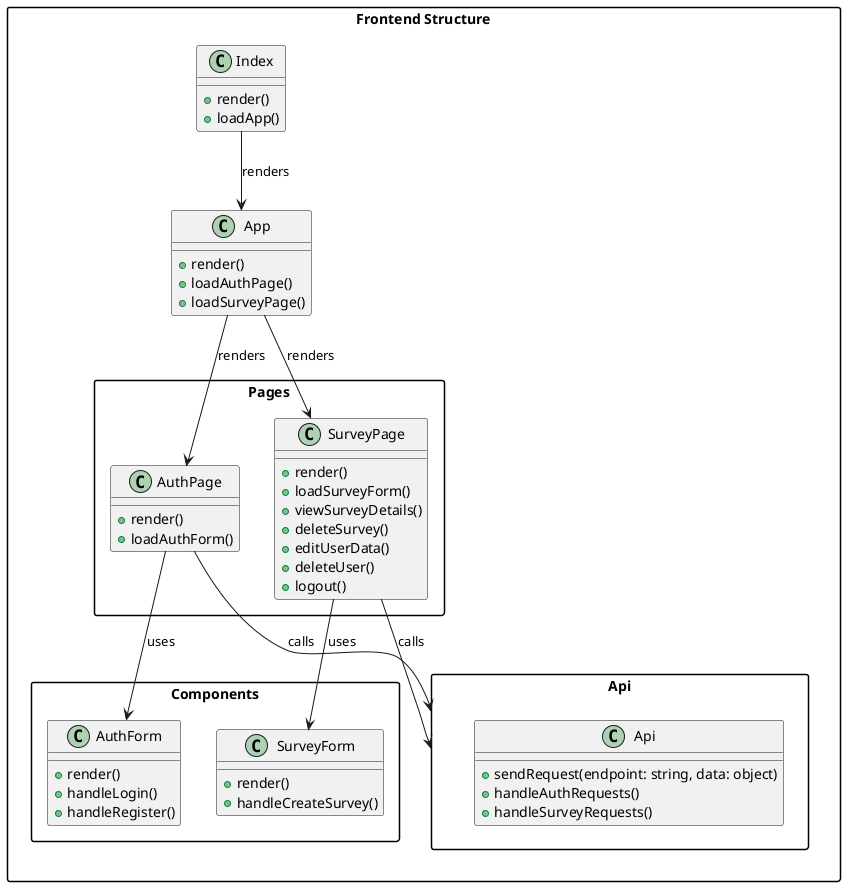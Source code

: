 @startuml
skinparam packageStyle rect

package "Frontend Structure" {
    package "Components" {
        class AuthForm {
            + render()
            + handleLogin()
            + handleRegister()
        }
        class SurveyForm {
            + render()
            + handleCreateSurvey()
        }
    }

    package "Pages" {
        class AuthPage {
            + render()
            + loadAuthForm()
        }
        class SurveyPage {
            + render()
            + loadSurveyForm()
            + viewSurveyDetails()
            + deleteSurvey()
            + editUserData()
            + deleteUser()
            + logout()
        }
    }

    package "Api" {
        class Api {
            + sendRequest(endpoint: string, data: object)
            + handleAuthRequests()
            + handleSurveyRequests()
        }
    }

    class App {
        + render()
        + loadAuthPage()
        + loadSurveyPage()
    }

    class Index {
        + render()
        + loadApp()
    }

    AuthPage --> AuthForm : "uses"
    SurveyPage --> SurveyForm : "uses"
    SurveyPage --> Api : "calls"
    AuthPage --> Api : "calls"
    App --> AuthPage : "renders"
    App --> SurveyPage : "renders"
    Index --> App : "renders"
}
@enduml
